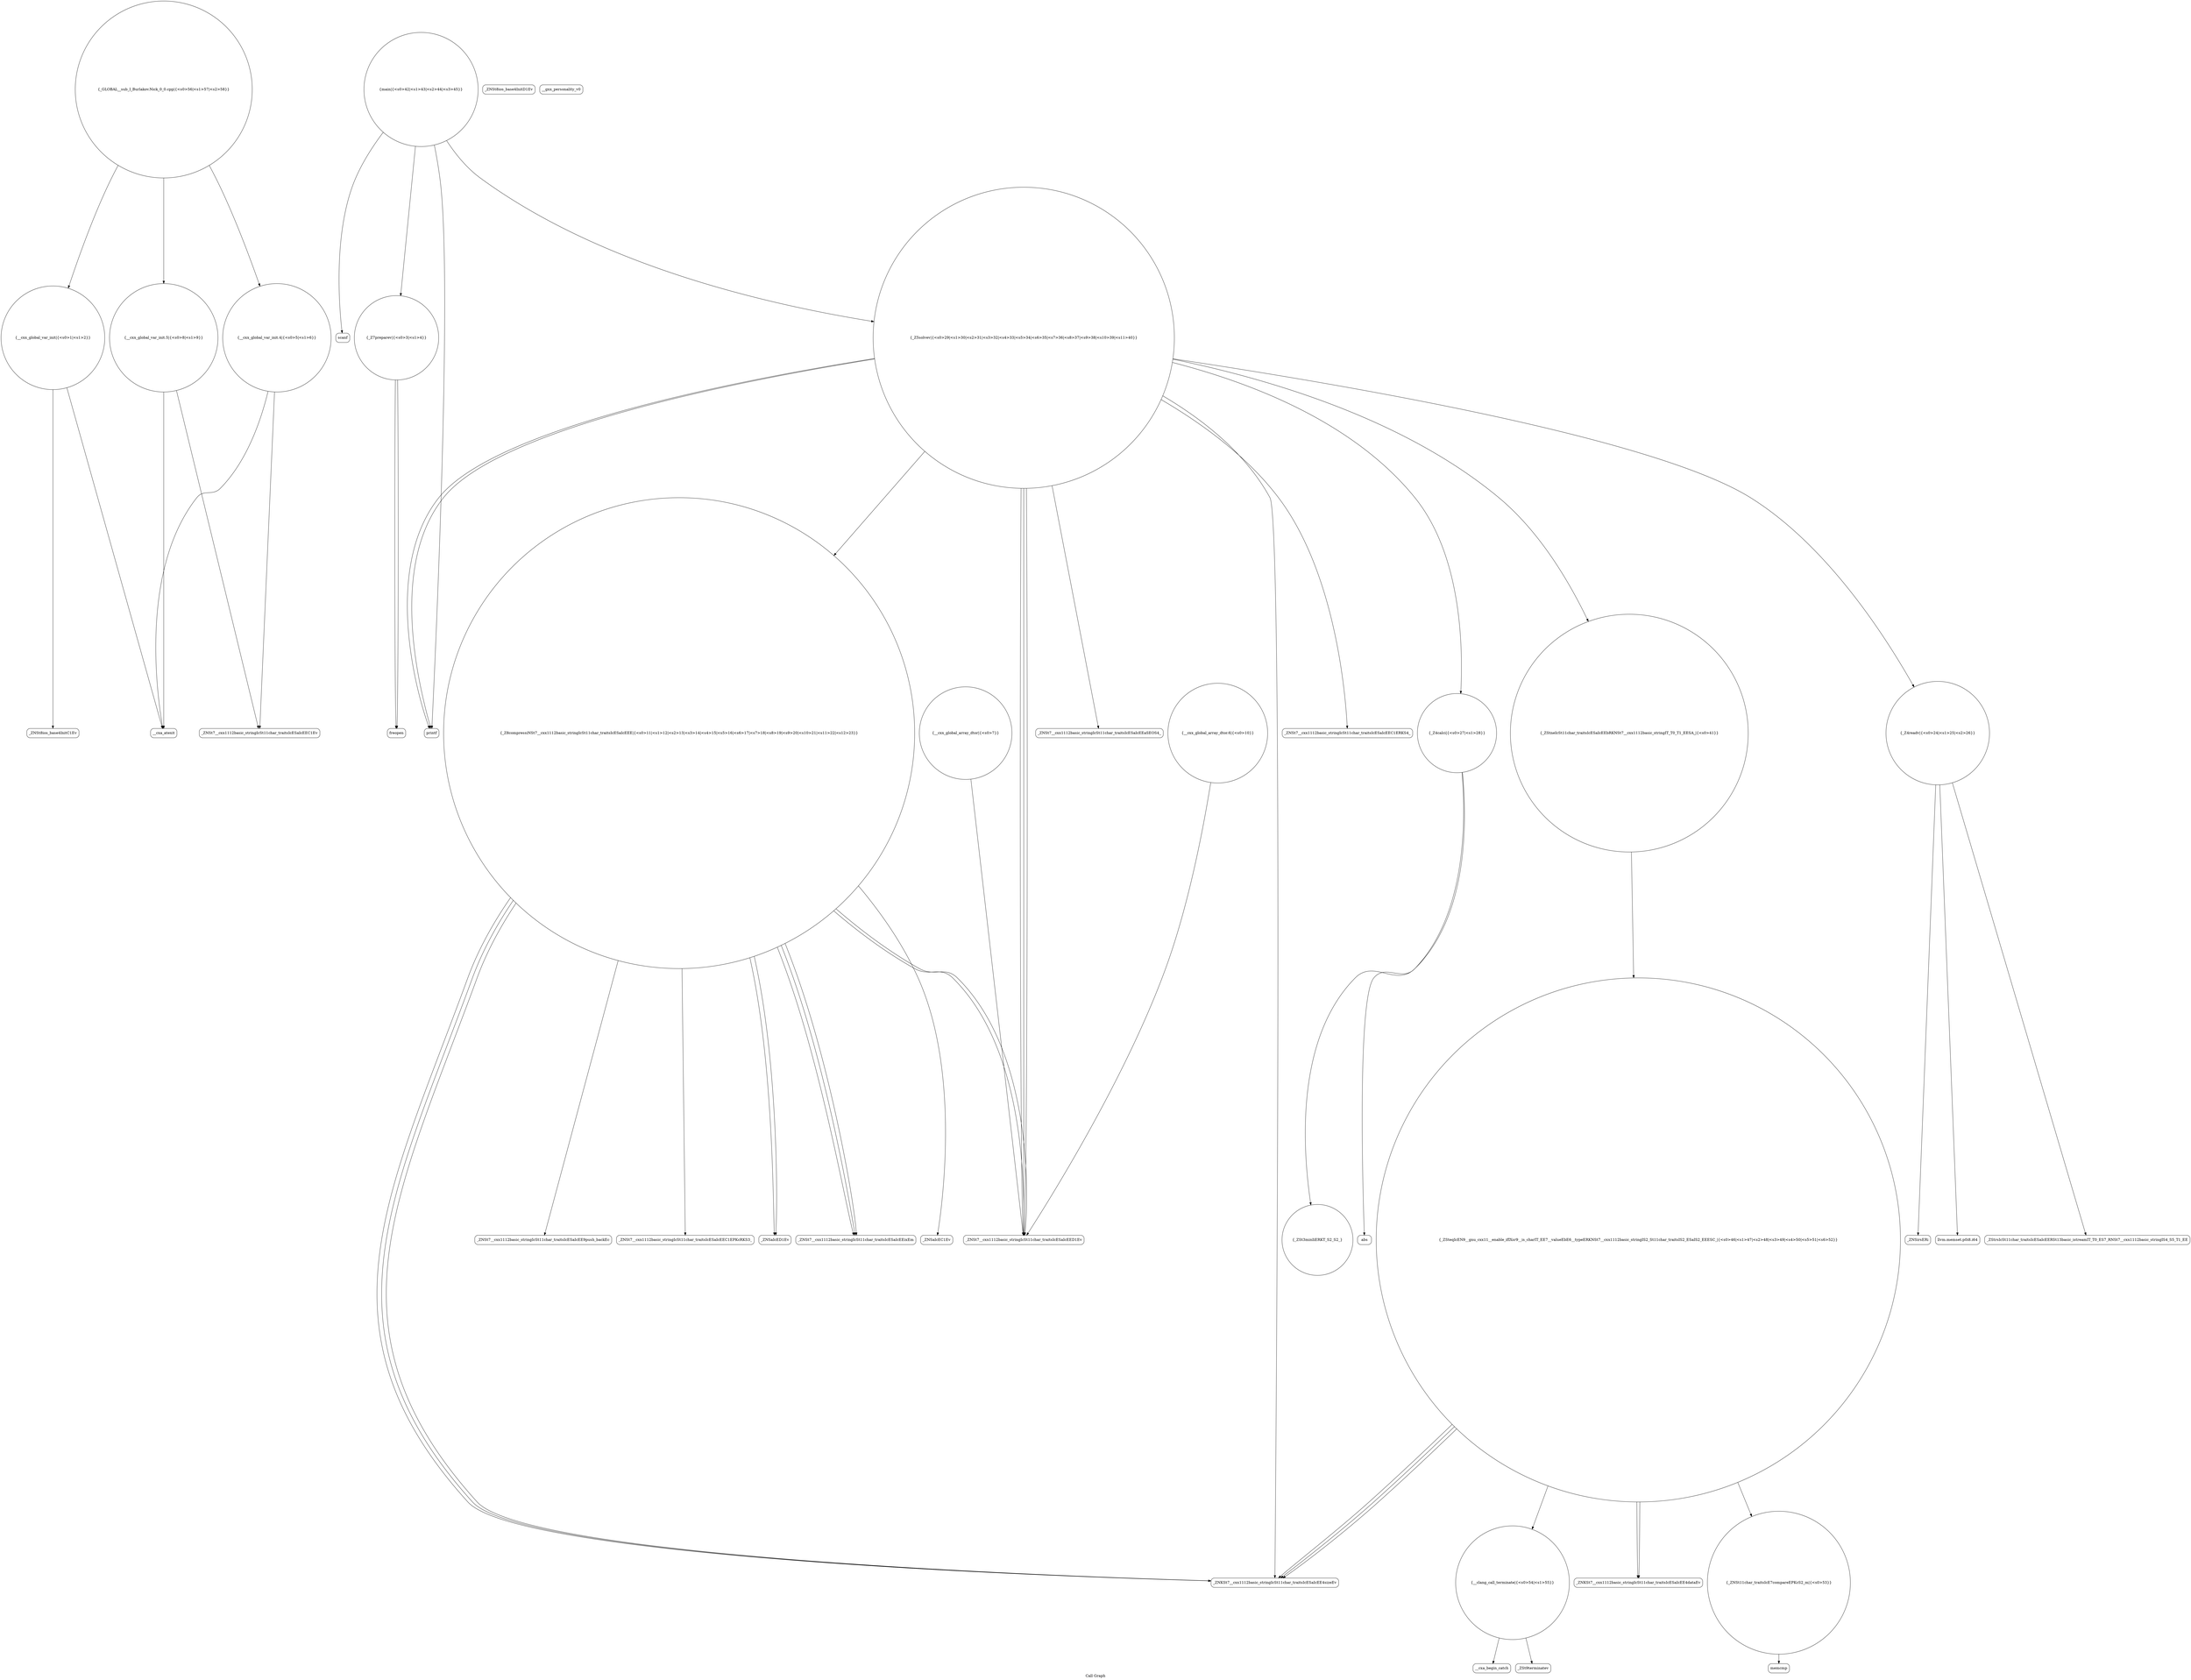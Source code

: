 digraph "Call Graph" {
	label="Call Graph";

	Node0x55e6b883d120 [shape=record,shape=circle,label="{__cxx_global_var_init|{<s0>1|<s1>2}}"];
	Node0x55e6b883d120:s0 -> Node0x55e6b883d5b0[color=black];
	Node0x55e6b883d120:s1 -> Node0x55e6b883d6b0[color=black];
	Node0x55e6b883e230 [shape=record,shape=circle,label="{_ZSt3minIiERKT_S2_S2_}"];
	Node0x55e6b883d8b0 [shape=record,shape=Mrecord,label="{_ZNSt7__cxx1112basic_stringIcSt11char_traitsIcESaIcEEC1Ev}"];
	Node0x55e6b883e5b0 [shape=record,shape=Mrecord,label="{scanf}"];
	Node0x55e6b883dc30 [shape=record,shape=Mrecord,label="{_ZNSt7__cxx1112basic_stringIcSt11char_traitsIcESaIcEEC1EPKcRKS3_}"];
	Node0x55e6b883e930 [shape=record,shape=Mrecord,label="{memcmp}"];
	Node0x55e6b883dfb0 [shape=record,shape=Mrecord,label="{llvm.memset.p0i8.i64}"];
	Node0x55e6b883d630 [shape=record,shape=Mrecord,label="{_ZNSt8ios_base4InitD1Ev}"];
	Node0x55e6b883e330 [shape=record,shape=Mrecord,label="{_ZNSt7__cxx1112basic_stringIcSt11char_traitsIcESaIcEEC1ERKS4_}"];
	Node0x55e6b883d9b0 [shape=record,shape=Mrecord,label="{_ZNSt7__cxx1112basic_stringIcSt11char_traitsIcESaIcEED1Ev}"];
	Node0x55e6b883e6b0 [shape=record,shape=circle,label="{_ZNSt11char_traitsIcE7compareEPKcS2_m|{<s0>53}}"];
	Node0x55e6b883e6b0:s0 -> Node0x55e6b883e930[color=black];
	Node0x55e6b883dd30 [shape=record,shape=Mrecord,label="{_ZNSaIcED1Ev}"];
	Node0x55e6b883e0b0 [shape=record,shape=Mrecord,label="{_ZStrsIcSt11char_traitsIcESaIcEERSt13basic_istreamIT_T0_ES7_RNSt7__cxx1112basic_stringIS4_S5_T1_EE}"];
	Node0x55e6b883d730 [shape=record,shape=circle,label="{_Z7preparev|{<s0>3|<s1>4}}"];
	Node0x55e6b883d730:s0 -> Node0x55e6b883d7b0[color=black];
	Node0x55e6b883d730:s1 -> Node0x55e6b883d7b0[color=black];
	Node0x55e6b883e430 [shape=record,shape=circle,label="{_ZStneIcSt11char_traitsIcESaIcEEbRKNSt7__cxx1112basic_stringIT_T0_T1_EESA_|{<s0>41}}"];
	Node0x55e6b883e430:s0 -> Node0x55e6b883e630[color=black];
	Node0x55e6b883dab0 [shape=record,shape=circle,label="{__cxx_global_array_dtor.6|{<s0>10}}"];
	Node0x55e6b883dab0:s0 -> Node0x55e6b883d9b0[color=black];
	Node0x55e6b883e7b0 [shape=record,shape=circle,label="{__clang_call_terminate|{<s0>54|<s1>55}}"];
	Node0x55e6b883e7b0:s0 -> Node0x55e6b883e830[color=black];
	Node0x55e6b883e7b0:s1 -> Node0x55e6b883e8b0[color=black];
	Node0x55e6b883de30 [shape=record,shape=Mrecord,label="{_ZNSt7__cxx1112basic_stringIcSt11char_traitsIcESaIcEEixEm}"];
	Node0x55e6b883e1b0 [shape=record,shape=Mrecord,label="{abs}"];
	Node0x55e6b883d830 [shape=record,shape=circle,label="{__cxx_global_var_init.4|{<s0>5|<s1>6}}"];
	Node0x55e6b883d830:s0 -> Node0x55e6b883d8b0[color=black];
	Node0x55e6b883d830:s1 -> Node0x55e6b883d6b0[color=black];
	Node0x55e6b883e530 [shape=record,shape=circle,label="{main|{<s0>42|<s1>43|<s2>44|<s3>45}}"];
	Node0x55e6b883e530:s0 -> Node0x55e6b883d730[color=black];
	Node0x55e6b883e530:s1 -> Node0x55e6b883e5b0[color=black];
	Node0x55e6b883e530:s2 -> Node0x55e6b883e4b0[color=black];
	Node0x55e6b883e530:s3 -> Node0x55e6b883e2b0[color=black];
	Node0x55e6b883dbb0 [shape=record,shape=Mrecord,label="{_ZNSaIcEC1Ev}"];
	Node0x55e6b883e8b0 [shape=record,shape=Mrecord,label="{_ZSt9terminatev}"];
	Node0x55e6b883df30 [shape=record,shape=circle,label="{_Z4readv|{<s0>24|<s1>25|<s2>26}}"];
	Node0x55e6b883df30:s0 -> Node0x55e6b883dfb0[color=black];
	Node0x55e6b883df30:s1 -> Node0x55e6b883e030[color=black];
	Node0x55e6b883df30:s2 -> Node0x55e6b883e0b0[color=black];
	Node0x55e6b883d5b0 [shape=record,shape=Mrecord,label="{_ZNSt8ios_base4InitC1Ev}"];
	Node0x55e6b883e2b0 [shape=record,shape=circle,label="{_Z5solvev|{<s0>29|<s1>30|<s2>31|<s3>32|<s4>33|<s5>34|<s6>35|<s7>36|<s8>37|<s9>38|<s10>39|<s11>40}}"];
	Node0x55e6b883e2b0:s0 -> Node0x55e6b883df30[color=black];
	Node0x55e6b883e2b0:s1 -> Node0x55e6b883e330[color=black];
	Node0x55e6b883e2b0:s2 -> Node0x55e6b883db30[color=black];
	Node0x55e6b883e2b0:s3 -> Node0x55e6b883e3b0[color=black];
	Node0x55e6b883e2b0:s4 -> Node0x55e6b883d9b0[color=black];
	Node0x55e6b883e2b0:s5 -> Node0x55e6b883d9b0[color=black];
	Node0x55e6b883e2b0:s6 -> Node0x55e6b883e430[color=black];
	Node0x55e6b883e2b0:s7 -> Node0x55e6b883e4b0[color=black];
	Node0x55e6b883e2b0:s8 -> Node0x55e6b883d9b0[color=black];
	Node0x55e6b883e2b0:s9 -> Node0x55e6b883ddb0[color=black];
	Node0x55e6b883e2b0:s10 -> Node0x55e6b883e130[color=black];
	Node0x55e6b883e2b0:s11 -> Node0x55e6b883e4b0[color=black];
	Node0x55e6b883d930 [shape=record,shape=circle,label="{__cxx_global_array_dtor|{<s0>7}}"];
	Node0x55e6b883d930:s0 -> Node0x55e6b883d9b0[color=black];
	Node0x55e6b883e630 [shape=record,shape=circle,label="{_ZSteqIcEN9__gnu_cxx11__enable_ifIXsr9__is_charIT_EE7__valueEbE6__typeERKNSt7__cxx1112basic_stringIS2_St11char_traitsIS2_ESaIS2_EEESC_|{<s0>46|<s1>47|<s2>48|<s3>49|<s4>50|<s5>51|<s6>52}}"];
	Node0x55e6b883e630:s0 -> Node0x55e6b883ddb0[color=black];
	Node0x55e6b883e630:s1 -> Node0x55e6b883ddb0[color=black];
	Node0x55e6b883e630:s2 -> Node0x55e6b883e730[color=black];
	Node0x55e6b883e630:s3 -> Node0x55e6b883e730[color=black];
	Node0x55e6b883e630:s4 -> Node0x55e6b883ddb0[color=black];
	Node0x55e6b883e630:s5 -> Node0x55e6b883e6b0[color=black];
	Node0x55e6b883e630:s6 -> Node0x55e6b883e7b0[color=black];
	Node0x55e6b883dcb0 [shape=record,shape=Mrecord,label="{__gxx_personality_v0}"];
	Node0x55e6b883e9b0 [shape=record,shape=circle,label="{_GLOBAL__sub_I_Burlakov.Nick_0_0.cpp|{<s0>56|<s1>57|<s2>58}}"];
	Node0x55e6b883e9b0:s0 -> Node0x55e6b883d120[color=black];
	Node0x55e6b883e9b0:s1 -> Node0x55e6b883d830[color=black];
	Node0x55e6b883e9b0:s2 -> Node0x55e6b883da30[color=black];
	Node0x55e6b883e030 [shape=record,shape=Mrecord,label="{_ZNSirsERi}"];
	Node0x55e6b883d6b0 [shape=record,shape=Mrecord,label="{__cxa_atexit}"];
	Node0x55e6b883e3b0 [shape=record,shape=Mrecord,label="{_ZNSt7__cxx1112basic_stringIcSt11char_traitsIcESaIcEEaSEOS4_}"];
	Node0x55e6b883da30 [shape=record,shape=circle,label="{__cxx_global_var_init.5|{<s0>8|<s1>9}}"];
	Node0x55e6b883da30:s0 -> Node0x55e6b883d8b0[color=black];
	Node0x55e6b883da30:s1 -> Node0x55e6b883d6b0[color=black];
	Node0x55e6b883e730 [shape=record,shape=Mrecord,label="{_ZNKSt7__cxx1112basic_stringIcSt11char_traitsIcESaIcEE4dataEv}"];
	Node0x55e6b883ddb0 [shape=record,shape=Mrecord,label="{_ZNKSt7__cxx1112basic_stringIcSt11char_traitsIcESaIcEE4sizeEv}"];
	Node0x55e6b883e130 [shape=record,shape=circle,label="{_Z4calci|{<s0>27|<s1>28}}"];
	Node0x55e6b883e130:s0 -> Node0x55e6b883e1b0[color=black];
	Node0x55e6b883e130:s1 -> Node0x55e6b883e230[color=black];
	Node0x55e6b883d7b0 [shape=record,shape=Mrecord,label="{freopen}"];
	Node0x55e6b883e4b0 [shape=record,shape=Mrecord,label="{printf}"];
	Node0x55e6b883db30 [shape=record,shape=circle,label="{_Z8compressiNSt7__cxx1112basic_stringIcSt11char_traitsIcESaIcEEE|{<s0>11|<s1>12|<s2>13|<s3>14|<s4>15|<s5>16|<s6>17|<s7>18|<s8>19|<s9>20|<s10>21|<s11>22|<s12>23}}"];
	Node0x55e6b883db30:s0 -> Node0x55e6b883dbb0[color=black];
	Node0x55e6b883db30:s1 -> Node0x55e6b883dc30[color=black];
	Node0x55e6b883db30:s2 -> Node0x55e6b883dd30[color=black];
	Node0x55e6b883db30:s3 -> Node0x55e6b883ddb0[color=black];
	Node0x55e6b883db30:s4 -> Node0x55e6b883de30[color=black];
	Node0x55e6b883db30:s5 -> Node0x55e6b883de30[color=black];
	Node0x55e6b883db30:s6 -> Node0x55e6b883ddb0[color=black];
	Node0x55e6b883db30:s7 -> Node0x55e6b883dd30[color=black];
	Node0x55e6b883db30:s8 -> Node0x55e6b883d9b0[color=black];
	Node0x55e6b883db30:s9 -> Node0x55e6b883ddb0[color=black];
	Node0x55e6b883db30:s10 -> Node0x55e6b883de30[color=black];
	Node0x55e6b883db30:s11 -> Node0x55e6b883deb0[color=black];
	Node0x55e6b883db30:s12 -> Node0x55e6b883d9b0[color=black];
	Node0x55e6b883e830 [shape=record,shape=Mrecord,label="{__cxa_begin_catch}"];
	Node0x55e6b883deb0 [shape=record,shape=Mrecord,label="{_ZNSt7__cxx1112basic_stringIcSt11char_traitsIcESaIcEE9push_backEc}"];
}

